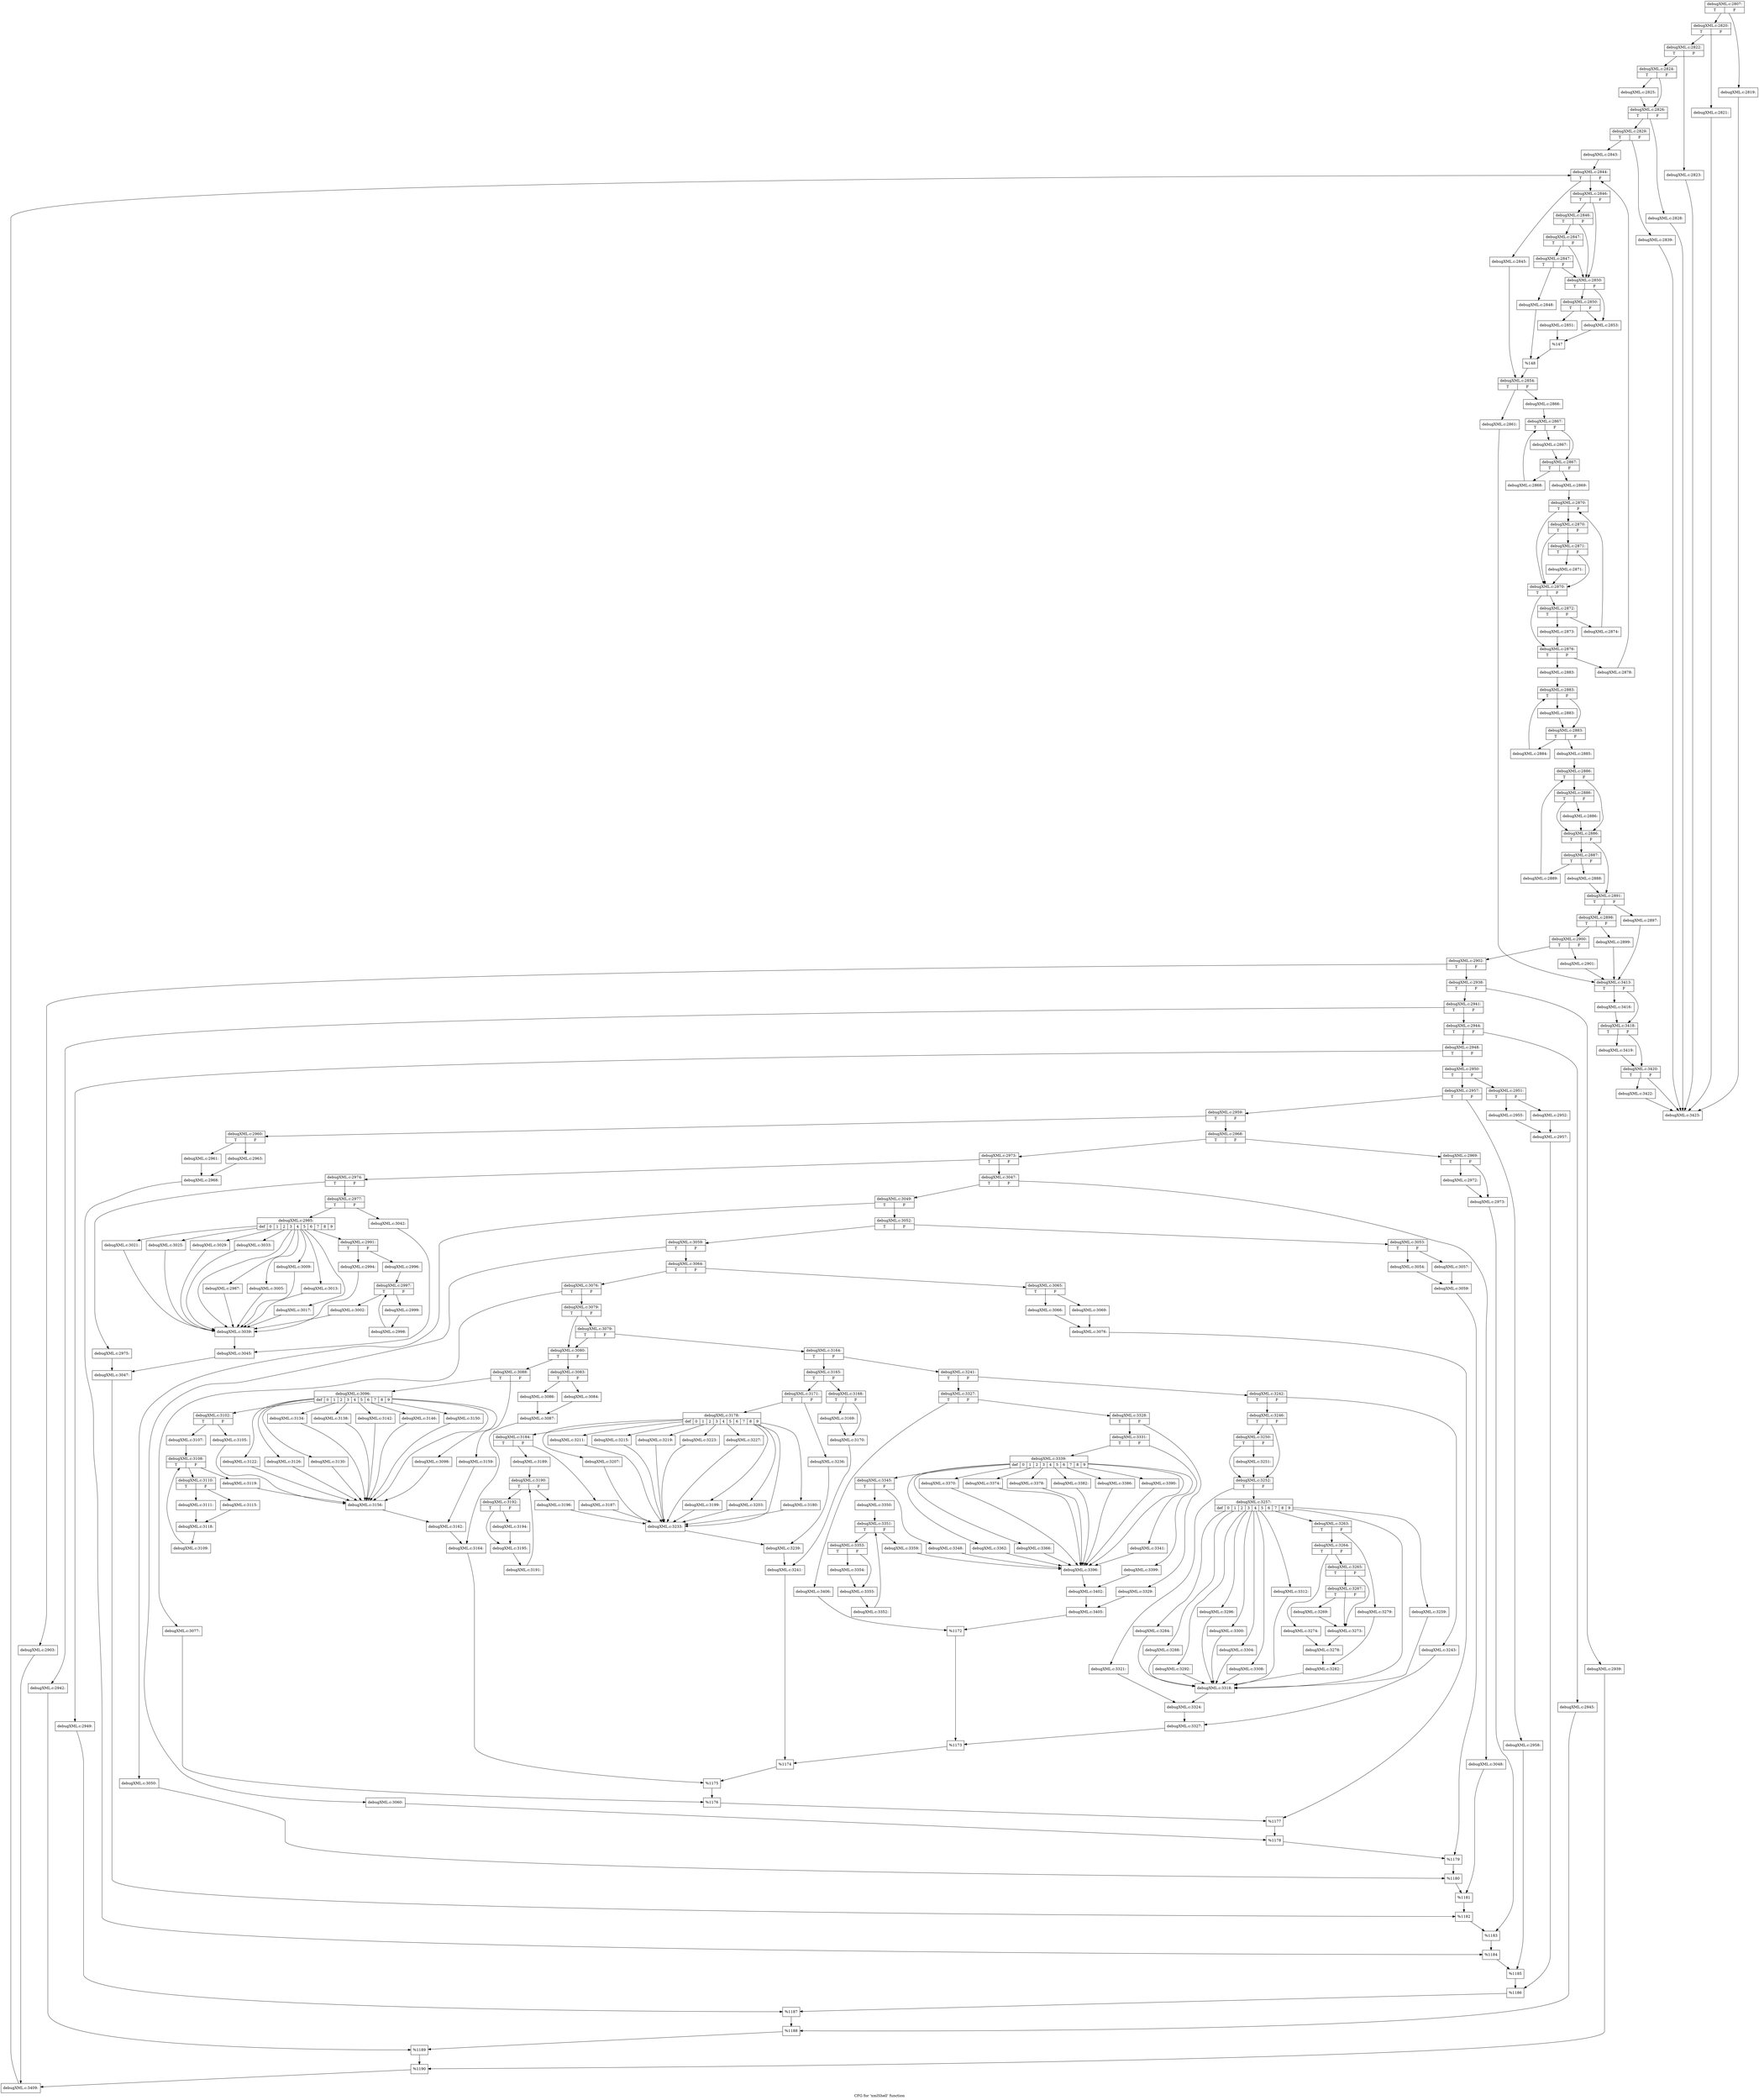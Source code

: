 digraph "CFG for 'xmlShell' function" {
	label="CFG for 'xmlShell' function";

	Node0x48ca920 [shape=record,label="{debugXML.c:2807:|{<s0>T|<s1>F}}"];
	Node0x48ca920 -> Node0x4a044b0;
	Node0x48ca920 -> Node0x4a04500;
	Node0x4a044b0 [shape=record,label="{debugXML.c:2819:}"];
	Node0x4a044b0 -> Node0x4a85450;
	Node0x4a04500 [shape=record,label="{debugXML.c:2820:|{<s0>T|<s1>F}}"];
	Node0x4a04500 -> Node0x4a04850;
	Node0x4a04500 -> Node0x4a048a0;
	Node0x4a04850 [shape=record,label="{debugXML.c:2821:}"];
	Node0x4a04850 -> Node0x4a85450;
	Node0x4a048a0 [shape=record,label="{debugXML.c:2822:|{<s0>T|<s1>F}}"];
	Node0x4a048a0 -> Node0x4a21400;
	Node0x4a048a0 -> Node0x4a21450;
	Node0x4a21400 [shape=record,label="{debugXML.c:2823:}"];
	Node0x4a21400 -> Node0x4a85450;
	Node0x4a21450 [shape=record,label="{debugXML.c:2824:|{<s0>T|<s1>F}}"];
	Node0x4a21450 -> Node0x4a21830;
	Node0x4a21450 -> Node0x4a21880;
	Node0x4a21830 [shape=record,label="{debugXML.c:2825:}"];
	Node0x4a21830 -> Node0x4a21880;
	Node0x4a21880 [shape=record,label="{debugXML.c:2826:|{<s0>T|<s1>F}}"];
	Node0x4a21880 -> Node0x4955720;
	Node0x4a21880 -> Node0x4955770;
	Node0x4955720 [shape=record,label="{debugXML.c:2828:}"];
	Node0x4955720 -> Node0x4a85450;
	Node0x4955770 [shape=record,label="{debugXML.c:2829:|{<s0>T|<s1>F}}"];
	Node0x4955770 -> Node0x4a24590;
	Node0x4955770 -> Node0x4a23760;
	Node0x4a24590 [shape=record,label="{debugXML.c:2839:}"];
	Node0x4a24590 -> Node0x4a85450;
	Node0x4a23760 [shape=record,label="{debugXML.c:2843:}"];
	Node0x4a23760 -> Node0x4a259f0;
	Node0x4a259f0 [shape=record,label="{debugXML.c:2844:|{<s0>T|<s1>F}}"];
	Node0x4a259f0 -> Node0x4a25b30;
	Node0x4a259f0 -> Node0x4a25bd0;
	Node0x4a25b30 [shape=record,label="{debugXML.c:2845:}"];
	Node0x4a25b30 -> Node0x4a25b80;
	Node0x4a25bd0 [shape=record,label="{debugXML.c:2846:|{<s0>T|<s1>F}}"];
	Node0x4a25bd0 -> Node0x4a26850;
	Node0x4a25bd0 -> Node0x4a26700;
	Node0x4a26850 [shape=record,label="{debugXML.c:2846:|{<s0>T|<s1>F}}"];
	Node0x4a26850 -> Node0x4a267d0;
	Node0x4a26850 -> Node0x4a26700;
	Node0x4a267d0 [shape=record,label="{debugXML.c:2847:|{<s0>T|<s1>F}}"];
	Node0x4a267d0 -> Node0x4a26750;
	Node0x4a267d0 -> Node0x4a26700;
	Node0x4a26750 [shape=record,label="{debugXML.c:2847:|{<s0>T|<s1>F}}"];
	Node0x4a26750 -> Node0x4a26660;
	Node0x4a26750 -> Node0x4a26700;
	Node0x4a26660 [shape=record,label="{debugXML.c:2848:}"];
	Node0x4a26660 -> Node0x4a266b0;
	Node0x4a26700 [shape=record,label="{debugXML.c:2850:|{<s0>T|<s1>F}}"];
	Node0x4a26700 -> Node0x4a28710;
	Node0x4a26700 -> Node0x4a286c0;
	Node0x4a28710 [shape=record,label="{debugXML.c:2850:|{<s0>T|<s1>F}}"];
	Node0x4a28710 -> Node0x4a28620;
	Node0x4a28710 -> Node0x4a286c0;
	Node0x4a28620 [shape=record,label="{debugXML.c:2851:}"];
	Node0x4a28620 -> Node0x4a28670;
	Node0x4a286c0 [shape=record,label="{debugXML.c:2853:}"];
	Node0x4a286c0 -> Node0x4a28670;
	Node0x4a28670 [shape=record,label="{%147}"];
	Node0x4a28670 -> Node0x4a266b0;
	Node0x4a266b0 [shape=record,label="{%148}"];
	Node0x4a266b0 -> Node0x4a25b80;
	Node0x4a25b80 [shape=record,label="{debugXML.c:2854:|{<s0>T|<s1>F}}"];
	Node0x4a25b80 -> Node0x4a2a8e0;
	Node0x4a25b80 -> Node0x4a2a930;
	Node0x4a2a8e0 [shape=record,label="{debugXML.c:2861:}"];
	Node0x4a2a8e0 -> Node0x4a25970;
	Node0x4a2a930 [shape=record,label="{debugXML.c:2866:}"];
	Node0x4a2a930 -> Node0x4a2ade0;
	Node0x4a2ade0 [shape=record,label="{debugXML.c:2867:|{<s0>T|<s1>F}}"];
	Node0x4a2ade0 -> Node0x4a2b080;
	Node0x4a2ade0 -> Node0x4a2b0d0;
	Node0x4a2b0d0 [shape=record,label="{debugXML.c:2867:}"];
	Node0x4a2b0d0 -> Node0x4a2b080;
	Node0x4a2b080 [shape=record,label="{debugXML.c:2867:|{<s0>T|<s1>F}}"];
	Node0x4a2b080 -> Node0x4a2b710;
	Node0x4a2b080 -> Node0x4a2b000;
	Node0x4a2b710 [shape=record,label="{debugXML.c:2868:}"];
	Node0x4a2b710 -> Node0x4a2ade0;
	Node0x4a2b000 [shape=record,label="{debugXML.c:2869:}"];
	Node0x4a2b000 -> Node0x4a2bad0;
	Node0x4a2bad0 [shape=record,label="{debugXML.c:2870:|{<s0>T|<s1>F}}"];
	Node0x4a2bad0 -> Node0x4a2be90;
	Node0x4a2bad0 -> Node0x4a2bd70;
	Node0x4a2be90 [shape=record,label="{debugXML.c:2870:|{<s0>T|<s1>F}}"];
	Node0x4a2be90 -> Node0x4a2be10;
	Node0x4a2be90 -> Node0x4a2bd70;
	Node0x4a2be10 [shape=record,label="{debugXML.c:2871:|{<s0>T|<s1>F}}"];
	Node0x4a2be10 -> Node0x4a2bdc0;
	Node0x4a2be10 -> Node0x4a2bd70;
	Node0x4a2bdc0 [shape=record,label="{debugXML.c:2871:}"];
	Node0x4a2bdc0 -> Node0x4a2bd70;
	Node0x4a2bd70 [shape=record,label="{debugXML.c:2870:|{<s0>T|<s1>F}}"];
	Node0x4a2bd70 -> Node0x4a2c740;
	Node0x4a2bd70 -> Node0x4a2bcf0;
	Node0x4a2c740 [shape=record,label="{debugXML.c:2872:|{<s0>T|<s1>F}}"];
	Node0x4a2c740 -> Node0x4a2cd80;
	Node0x4a2c740 -> Node0x4a2cdd0;
	Node0x4a2cd80 [shape=record,label="{debugXML.c:2873:}"];
	Node0x4a2cd80 -> Node0x4a2bcf0;
	Node0x4a2cdd0 [shape=record,label="{debugXML.c:2874:}"];
	Node0x4a2cdd0 -> Node0x4a2bad0;
	Node0x4a2bcf0 [shape=record,label="{debugXML.c:2876:|{<s0>T|<s1>F}}"];
	Node0x4a2bcf0 -> Node0x4a2db40;
	Node0x4a2bcf0 -> Node0x4a2db90;
	Node0x4a2db40 [shape=record,label="{debugXML.c:2878:}"];
	Node0x4a2db40 -> Node0x4a259f0;
	Node0x4a2db90 [shape=record,label="{debugXML.c:2883:}"];
	Node0x4a2db90 -> Node0x4a2ded0;
	Node0x4a2ded0 [shape=record,label="{debugXML.c:2883:|{<s0>T|<s1>F}}"];
	Node0x4a2ded0 -> Node0x4a2e170;
	Node0x4a2ded0 -> Node0x4a2e1c0;
	Node0x4a2e1c0 [shape=record,label="{debugXML.c:2883:}"];
	Node0x4a2e1c0 -> Node0x4a2e170;
	Node0x4a2e170 [shape=record,label="{debugXML.c:2883:|{<s0>T|<s1>F}}"];
	Node0x4a2e170 -> Node0x4a2e800;
	Node0x4a2e170 -> Node0x4a2e0f0;
	Node0x4a2e800 [shape=record,label="{debugXML.c:2884:}"];
	Node0x4a2e800 -> Node0x4a2ded0;
	Node0x4a2e0f0 [shape=record,label="{debugXML.c:2885:}"];
	Node0x4a2e0f0 -> Node0x4a2ebc0;
	Node0x4a2ebc0 [shape=record,label="{debugXML.c:2886:|{<s0>T|<s1>F}}"];
	Node0x4a2ebc0 -> Node0x4a2ef00;
	Node0x4a2ebc0 -> Node0x4a2ee60;
	Node0x4a2ef00 [shape=record,label="{debugXML.c:2886:|{<s0>T|<s1>F}}"];
	Node0x4a2ef00 -> Node0x4a2eeb0;
	Node0x4a2ef00 -> Node0x4a2ee60;
	Node0x4a2eeb0 [shape=record,label="{debugXML.c:2886:}"];
	Node0x4a2eeb0 -> Node0x4a2ee60;
	Node0x4a2ee60 [shape=record,label="{debugXML.c:2886:|{<s0>T|<s1>F}}"];
	Node0x4a2ee60 -> Node0x4a2f4c0;
	Node0x4a2ee60 -> Node0x4a2ede0;
	Node0x4a2f4c0 [shape=record,label="{debugXML.c:2887:|{<s0>T|<s1>F}}"];
	Node0x4a2f4c0 -> Node0x4a2fa00;
	Node0x4a2f4c0 -> Node0x4a2fa50;
	Node0x4a2fa00 [shape=record,label="{debugXML.c:2888:}"];
	Node0x4a2fa00 -> Node0x4a2ede0;
	Node0x4a2fa50 [shape=record,label="{debugXML.c:2889:}"];
	Node0x4a2fa50 -> Node0x4a2ebc0;
	Node0x4a2ede0 [shape=record,label="{debugXML.c:2891:|{<s0>T|<s1>F}}"];
	Node0x4a2ede0 -> Node0x4a30810;
	Node0x4a2ede0 -> Node0x4a307c0;
	Node0x4a307c0 [shape=record,label="{debugXML.c:2897:}"];
	Node0x4a307c0 -> Node0x4a25970;
	Node0x4a30810 [shape=record,label="{debugXML.c:2898:|{<s0>T|<s1>F}}"];
	Node0x4a30810 -> Node0x4a31450;
	Node0x4a30810 -> Node0x4a31100;
	Node0x4a31100 [shape=record,label="{debugXML.c:2899:}"];
	Node0x4a31100 -> Node0x4a25970;
	Node0x4a31450 [shape=record,label="{debugXML.c:2900:|{<s0>T|<s1>F}}"];
	Node0x4a31450 -> Node0x4a31c90;
	Node0x4a31450 -> Node0x4a31c40;
	Node0x4a31c40 [shape=record,label="{debugXML.c:2901:}"];
	Node0x4a31c40 -> Node0x4a25970;
	Node0x4a31c90 [shape=record,label="{debugXML.c:2902:|{<s0>T|<s1>F}}"];
	Node0x4a31c90 -> Node0x4a32280;
	Node0x4a31c90 -> Node0x4a321e0;
	Node0x4a321e0 [shape=record,label="{debugXML.c:2903:}"];
	Node0x4a321e0 -> Node0x4a32230;
	Node0x4a32280 [shape=record,label="{debugXML.c:2938:|{<s0>T|<s1>F}}"];
	Node0x4a32280 -> Node0x4a3a2c0;
	Node0x4a32280 -> Node0x4a3a220;
	Node0x4a3a220 [shape=record,label="{debugXML.c:2939:}"];
	Node0x4a3a220 -> Node0x4a3a270;
	Node0x4a3a2c0 [shape=record,label="{debugXML.c:2941:|{<s0>T|<s1>F}}"];
	Node0x4a3a2c0 -> Node0x4a3acb0;
	Node0x4a3a2c0 -> Node0x4a3ac10;
	Node0x4a3ac10 [shape=record,label="{debugXML.c:2942:}"];
	Node0x4a3ac10 -> Node0x4a3ac60;
	Node0x4a3acb0 [shape=record,label="{debugXML.c:2944:|{<s0>T|<s1>F}}"];
	Node0x4a3acb0 -> Node0x4a3b690;
	Node0x4a3acb0 -> Node0x4a3b5f0;
	Node0x4a3b5f0 [shape=record,label="{debugXML.c:2945:}"];
	Node0x4a3b5f0 -> Node0x4a3b640;
	Node0x4a3b690 [shape=record,label="{debugXML.c:2948:|{<s0>T|<s1>F}}"];
	Node0x4a3b690 -> Node0x4a3c8a0;
	Node0x4a3b690 -> Node0x4a3c400;
	Node0x4a3c400 [shape=record,label="{debugXML.c:2949:}"];
	Node0x4a3c400 -> Node0x4a3c850;
	Node0x4a3c8a0 [shape=record,label="{debugXML.c:2950:|{<s0>T|<s1>F}}"];
	Node0x4a3c8a0 -> Node0x4a3cfa0;
	Node0x4a3c8a0 -> Node0x4a3cf00;
	Node0x4a3cf00 [shape=record,label="{debugXML.c:2951:|{<s0>T|<s1>F}}"];
	Node0x4a3cf00 -> Node0x4a3d4a0;
	Node0x4a3cf00 -> Node0x4a3d540;
	Node0x4a3d4a0 [shape=record,label="{debugXML.c:2952:}"];
	Node0x4a3d4a0 -> Node0x4a3d4f0;
	Node0x4a3d540 [shape=record,label="{debugXML.c:2955:}"];
	Node0x4a3d540 -> Node0x4a3d4f0;
	Node0x4a3d4f0 [shape=record,label="{debugXML.c:2957:}"];
	Node0x4a3d4f0 -> Node0x4a3cf50;
	Node0x4a3cfa0 [shape=record,label="{debugXML.c:2957:|{<s0>T|<s1>F}}"];
	Node0x4a3cfa0 -> Node0x4a3e400;
	Node0x4a3cfa0 -> Node0x4a3e360;
	Node0x4a3e360 [shape=record,label="{debugXML.c:2958:}"];
	Node0x4a3e360 -> Node0x4a3e3b0;
	Node0x4a3e400 [shape=record,label="{debugXML.c:2959:|{<s0>T|<s1>F}}"];
	Node0x4a3e400 -> Node0x4a3f3e0;
	Node0x4a3e400 -> Node0x4a3ede0;
	Node0x4a3ede0 [shape=record,label="{debugXML.c:2960:|{<s0>T|<s1>F}}"];
	Node0x4a3ede0 -> Node0x4a3f780;
	Node0x4a3ede0 -> Node0x4a3f820;
	Node0x4a3f780 [shape=record,label="{debugXML.c:2961:}"];
	Node0x4a3f780 -> Node0x4a3f7d0;
	Node0x4a3f820 [shape=record,label="{debugXML.c:2963:}"];
	Node0x4a3f820 -> Node0x4a3f7d0;
	Node0x4a3f7d0 [shape=record,label="{debugXML.c:2968:}"];
	Node0x4a3f7d0 -> Node0x4a3f390;
	Node0x4a3f3e0 [shape=record,label="{debugXML.c:2968:|{<s0>T|<s1>F}}"];
	Node0x4a3f3e0 -> Node0x4a41100;
	Node0x4a3f3e0 -> Node0x4a40920;
	Node0x4a40920 [shape=record,label="{debugXML.c:2969:|{<s0>T|<s1>F}}"];
	Node0x4a40920 -> Node0x4a418c0;
	Node0x4a40920 -> Node0x4a41870;
	Node0x4a41870 [shape=record,label="{debugXML.c:2972:}"];
	Node0x4a41870 -> Node0x4a418c0;
	Node0x4a418c0 [shape=record,label="{debugXML.c:2973:}"];
	Node0x4a418c0 -> Node0x4a410b0;
	Node0x4a41100 [shape=record,label="{debugXML.c:2973:|{<s0>T|<s1>F}}"];
	Node0x4a41100 -> Node0x4a424a0;
	Node0x4a41100 -> Node0x4a42400;
	Node0x4a42400 [shape=record,label="{debugXML.c:2974:|{<s0>T|<s1>F}}"];
	Node0x4a42400 -> Node0x4a429a0;
	Node0x4a42400 -> Node0x4a42a40;
	Node0x4a429a0 [shape=record,label="{debugXML.c:2975:}"];
	Node0x4a429a0 -> Node0x4a429f0;
	Node0x4a42a40 [shape=record,label="{debugXML.c:2977:|{<s0>T|<s1>F}}"];
	Node0x4a42a40 -> Node0x4a442c0;
	Node0x4a42a40 -> Node0x4a44850;
	Node0x4a442c0 [shape=record,label="{debugXML.c:2985:|{<s0>def|<s1>0|<s2>1|<s3>2|<s4>3|<s5>4|<s6>5|<s7>6|<s8>7|<s9>8|<s10>9}}"];
	Node0x4a442c0 -> Node0x49f1610;
	Node0x4a442c0 -> Node0x4a44f50;
	Node0x4a442c0 -> Node0x4a45300;
	Node0x4a442c0 -> Node0x4a47300;
	Node0x4a442c0 -> Node0x4a477a0;
	Node0x4a442c0 -> Node0x4a47c40;
	Node0x4a442c0 -> Node0x4a480e0;
	Node0x4a442c0 -> Node0x4a48580;
	Node0x4a442c0 -> Node0x4a48a20;
	Node0x4a442c0 -> Node0x4a48ec0;
	Node0x4a442c0 -> Node0x4a49360;
	Node0x4a44f50 [shape=record,label="{debugXML.c:2987:}"];
	Node0x4a44f50 -> Node0x49f1610;
	Node0x4a45300 [shape=record,label="{debugXML.c:2991:|{<s0>T|<s1>F}}"];
	Node0x4a45300 -> Node0x4a456b0;
	Node0x4a45300 -> Node0x4a45700;
	Node0x4a456b0 [shape=record,label="{debugXML.c:2994:}"];
	Node0x4a456b0 -> Node0x49f1610;
	Node0x4a45700 [shape=record,label="{debugXML.c:2996:}"];
	Node0x4a45700 -> Node0x4a44190;
	Node0x4a44190 [shape=record,label="{debugXML.c:2997:|{<s0>T|<s1>F}}"];
	Node0x4a44190 -> Node0x49c1000;
	Node0x4a44190 -> Node0x4a45ba0;
	Node0x49c1000 [shape=record,label="{debugXML.c:2999:}"];
	Node0x49c1000 -> Node0x4a44240;
	Node0x4a44240 [shape=record,label="{debugXML.c:2998:}"];
	Node0x4a44240 -> Node0x4a44190;
	Node0x4a45ba0 [shape=record,label="{debugXML.c:3002:}"];
	Node0x4a45ba0 -> Node0x49f1610;
	Node0x4a47300 [shape=record,label="{debugXML.c:3005:}"];
	Node0x4a47300 -> Node0x49f1610;
	Node0x4a477a0 [shape=record,label="{debugXML.c:3009:}"];
	Node0x4a477a0 -> Node0x49f1610;
	Node0x4a47c40 [shape=record,label="{debugXML.c:3013:}"];
	Node0x4a47c40 -> Node0x49f1610;
	Node0x4a480e0 [shape=record,label="{debugXML.c:3017:}"];
	Node0x4a480e0 -> Node0x49f1610;
	Node0x4a48580 [shape=record,label="{debugXML.c:3021:}"];
	Node0x4a48580 -> Node0x49f1610;
	Node0x4a48a20 [shape=record,label="{debugXML.c:3025:}"];
	Node0x4a48a20 -> Node0x49f1610;
	Node0x4a48ec0 [shape=record,label="{debugXML.c:3029:}"];
	Node0x4a48ec0 -> Node0x49f1610;
	Node0x4a49360 [shape=record,label="{debugXML.c:3033:}"];
	Node0x4a49360 -> Node0x49f1610;
	Node0x49f1610 [shape=record,label="{debugXML.c:3039:}"];
	Node0x49f1610 -> Node0x4a44800;
	Node0x4a44850 [shape=record,label="{debugXML.c:3042:}"];
	Node0x4a44850 -> Node0x4a44800;
	Node0x4a44800 [shape=record,label="{debugXML.c:3045:}"];
	Node0x4a44800 -> Node0x4a429f0;
	Node0x4a429f0 [shape=record,label="{debugXML.c:3047:}"];
	Node0x4a429f0 -> Node0x4a42450;
	Node0x4a424a0 [shape=record,label="{debugXML.c:3047:|{<s0>T|<s1>F}}"];
	Node0x4a424a0 -> Node0x4a4ab70;
	Node0x4a424a0 -> Node0x4a44c80;
	Node0x4a44c80 [shape=record,label="{debugXML.c:3048:}"];
	Node0x4a44c80 -> Node0x4a4ab20;
	Node0x4a4ab70 [shape=record,label="{debugXML.c:3049:|{<s0>T|<s1>F}}"];
	Node0x4a4ab70 -> Node0x4a4b580;
	Node0x4a4ab70 -> Node0x4a4b4e0;
	Node0x4a4b4e0 [shape=record,label="{debugXML.c:3050:}"];
	Node0x4a4b4e0 -> Node0x4a4b530;
	Node0x4a4b580 [shape=record,label="{debugXML.c:3052:|{<s0>T|<s1>F}}"];
	Node0x4a4b580 -> Node0x4a4c4a0;
	Node0x4a4b580 -> Node0x4a4bea0;
	Node0x4a4bea0 [shape=record,label="{debugXML.c:3053:|{<s0>T|<s1>F}}"];
	Node0x4a4bea0 -> Node0x4a4c840;
	Node0x4a4bea0 -> Node0x4a4c8e0;
	Node0x4a4c840 [shape=record,label="{debugXML.c:3054:}"];
	Node0x4a4c840 -> Node0x4a4c890;
	Node0x4a4c8e0 [shape=record,label="{debugXML.c:3057:}"];
	Node0x4a4c8e0 -> Node0x4a4c890;
	Node0x4a4c890 [shape=record,label="{debugXML.c:3059:}"];
	Node0x4a4c890 -> Node0x4a4c450;
	Node0x4a4c4a0 [shape=record,label="{debugXML.c:3059:|{<s0>T|<s1>F}}"];
	Node0x4a4c4a0 -> Node0x4a4d660;
	Node0x4a4c4a0 -> Node0x494e2d0;
	Node0x494e2d0 [shape=record,label="{debugXML.c:3060:}"];
	Node0x494e2d0 -> Node0x4a4d610;
	Node0x4a4d660 [shape=record,label="{debugXML.c:3064:|{<s0>T|<s1>F}}"];
	Node0x4a4d660 -> Node0x4a4ef60;
	Node0x4a4d660 -> Node0x4a4e720;
	Node0x4a4e720 [shape=record,label="{debugXML.c:3065:|{<s0>T|<s1>F}}"];
	Node0x4a4e720 -> Node0x4a4e480;
	Node0x4a4e720 -> Node0x4a4e290;
	Node0x4a4e480 [shape=record,label="{debugXML.c:3066:}"];
	Node0x4a4e480 -> Node0x4a4e1e0;
	Node0x4a4e290 [shape=record,label="{debugXML.c:3069:}"];
	Node0x4a4e290 -> Node0x4a4e1e0;
	Node0x4a4e1e0 [shape=record,label="{debugXML.c:3076:}"];
	Node0x4a4e1e0 -> Node0x4a4ef10;
	Node0x4a4ef60 [shape=record,label="{debugXML.c:3076:|{<s0>T|<s1>F}}"];
	Node0x4a4ef60 -> Node0x4a532e0;
	Node0x4a4ef60 -> Node0x4a52c40;
	Node0x4a52c40 [shape=record,label="{debugXML.c:3077:}"];
	Node0x4a52c40 -> Node0x4a53290;
	Node0x4a532e0 [shape=record,label="{debugXML.c:3079:|{<s0>T|<s1>F}}"];
	Node0x4a532e0 -> Node0x4a54030;
	Node0x4a532e0 -> Node0x4a53a10;
	Node0x4a54030 [shape=record,label="{debugXML.c:3079:|{<s0>T|<s1>F}}"];
	Node0x4a54030 -> Node0x4a53fe0;
	Node0x4a54030 -> Node0x4a53a10;
	Node0x4a53a10 [shape=record,label="{debugXML.c:3080:|{<s0>T|<s1>F}}"];
	Node0x4a53a10 -> Node0x4a54eb0;
	Node0x4a53a10 -> Node0x4a54f50;
	Node0x4a54eb0 [shape=record,label="{debugXML.c:3083:|{<s0>T|<s1>F}}"];
	Node0x4a54eb0 -> Node0x4a553c0;
	Node0x4a54eb0 -> Node0x4a55460;
	Node0x4a553c0 [shape=record,label="{debugXML.c:3084:}"];
	Node0x4a553c0 -> Node0x4a55410;
	Node0x4a55460 [shape=record,label="{debugXML.c:3086:}"];
	Node0x4a55460 -> Node0x4a55410;
	Node0x4a55410 [shape=record,label="{debugXML.c:3087:}"];
	Node0x4a55410 -> Node0x4a54f00;
	Node0x4a54f50 [shape=record,label="{debugXML.c:3088:|{<s0>T|<s1>F}}"];
	Node0x4a54f50 -> Node0x4a56dd0;
	Node0x4a54f50 -> Node0x4a56e70;
	Node0x4a56dd0 [shape=record,label="{debugXML.c:3096:|{<s0>def|<s1>0|<s2>1|<s3>2|<s4>3|<s5>4|<s6>5|<s7>6|<s8>7|<s9>8|<s10>9}}"];
	Node0x4a56dd0 -> Node0x4a57180;
	Node0x4a56dd0 -> Node0x4a57630;
	Node0x4a56dd0 -> Node0x4a57ad0;
	Node0x4a56dd0 -> Node0x4a5a070;
	Node0x4a56dd0 -> Node0x4a5a510;
	Node0x4a56dd0 -> Node0x4a5a9b0;
	Node0x4a56dd0 -> Node0x4a5ae50;
	Node0x4a56dd0 -> Node0x4a5b2f0;
	Node0x4a56dd0 -> Node0x4a5b790;
	Node0x4a56dd0 -> Node0x4a5bc30;
	Node0x4a56dd0 -> Node0x4a5c0d0;
	Node0x4a57630 [shape=record,label="{debugXML.c:3098:}"];
	Node0x4a57630 -> Node0x4a57180;
	Node0x4a57ad0 [shape=record,label="{debugXML.c:3102:|{<s0>T|<s1>F}}"];
	Node0x4a57ad0 -> Node0x4a57e80;
	Node0x4a57ad0 -> Node0x4a57ed0;
	Node0x4a57e80 [shape=record,label="{debugXML.c:3105:}"];
	Node0x4a57e80 -> Node0x4a57180;
	Node0x4a57ed0 [shape=record,label="{debugXML.c:3107:}"];
	Node0x4a57ed0 -> Node0x4a584a0;
	Node0x4a584a0 [shape=record,label="{debugXML.c:3108:|{<s0>T|<s1>F}}"];
	Node0x4a584a0 -> Node0x4a58700;
	Node0x4a584a0 -> Node0x4a58340;
	Node0x4a58700 [shape=record,label="{debugXML.c:3110:|{<s0>T|<s1>F}}"];
	Node0x4a58700 -> Node0x4a58c80;
	Node0x4a58700 -> Node0x4a58d20;
	Node0x4a58c80 [shape=record,label="{debugXML.c:3111:}"];
	Node0x4a58c80 -> Node0x4a58cd0;
	Node0x4a58d20 [shape=record,label="{debugXML.c:3115:}"];
	Node0x4a58d20 -> Node0x4a58cd0;
	Node0x4a58cd0 [shape=record,label="{debugXML.c:3118:}"];
	Node0x4a58cd0 -> Node0x4a586b0;
	Node0x4a586b0 [shape=record,label="{debugXML.c:3109:}"];
	Node0x4a586b0 -> Node0x4a584a0;
	Node0x4a58340 [shape=record,label="{debugXML.c:3119:}"];
	Node0x4a58340 -> Node0x4a57180;
	Node0x4a5a070 [shape=record,label="{debugXML.c:3122:}"];
	Node0x4a5a070 -> Node0x4a57180;
	Node0x4a5a510 [shape=record,label="{debugXML.c:3126:}"];
	Node0x4a5a510 -> Node0x4a57180;
	Node0x4a5a9b0 [shape=record,label="{debugXML.c:3130:}"];
	Node0x4a5a9b0 -> Node0x4a57180;
	Node0x4a5ae50 [shape=record,label="{debugXML.c:3134:}"];
	Node0x4a5ae50 -> Node0x4a57180;
	Node0x4a5b2f0 [shape=record,label="{debugXML.c:3138:}"];
	Node0x4a5b2f0 -> Node0x4a57180;
	Node0x4a5b790 [shape=record,label="{debugXML.c:3142:}"];
	Node0x4a5b790 -> Node0x4a57180;
	Node0x4a5bc30 [shape=record,label="{debugXML.c:3146:}"];
	Node0x4a5bc30 -> Node0x4a57180;
	Node0x4a5c0d0 [shape=record,label="{debugXML.c:3150:}"];
	Node0x4a5c0d0 -> Node0x4a57180;
	Node0x4a57180 [shape=record,label="{debugXML.c:3156:}"];
	Node0x4a57180 -> Node0x4a56e20;
	Node0x4a56e70 [shape=record,label="{debugXML.c:3159:}"];
	Node0x4a56e70 -> Node0x4a56e20;
	Node0x4a56e20 [shape=record,label="{debugXML.c:3162:}"];
	Node0x4a56e20 -> Node0x4a54f00;
	Node0x4a54f00 [shape=record,label="{debugXML.c:3164:}"];
	Node0x4a54f00 -> Node0x4a53d00;
	Node0x4a53fe0 [shape=record,label="{debugXML.c:3164:|{<s0>T|<s1>F}}"];
	Node0x4a53fe0 -> Node0x4a5d290;
	Node0x4a53fe0 -> Node0x4a57330;
	Node0x4a57330 [shape=record,label="{debugXML.c:3165:|{<s0>T|<s1>F}}"];
	Node0x4a57330 -> Node0x49d4f00;
	Node0x4a57330 -> Node0x49d4fa0;
	Node0x49d4f00 [shape=record,label="{debugXML.c:3168:|{<s0>T|<s1>F}}"];
	Node0x49d4f00 -> Node0x49d54a0;
	Node0x49d4f00 -> Node0x49d5450;
	Node0x49d5450 [shape=record,label="{debugXML.c:3169:}"];
	Node0x49d5450 -> Node0x49d54a0;
	Node0x49d54a0 [shape=record,label="{debugXML.c:3170:}"];
	Node0x49d54a0 -> Node0x49d4f50;
	Node0x49d4fa0 [shape=record,label="{debugXML.c:3171:|{<s0>T|<s1>F}}"];
	Node0x49d4fa0 -> Node0x49d69a0;
	Node0x49d4fa0 -> Node0x49d6a40;
	Node0x49d69a0 [shape=record,label="{debugXML.c:3178:|{<s0>def|<s1>0|<s2>1|<s3>2|<s4>3|<s5>4|<s6>5|<s7>6|<s8>7|<s9>8|<s10>9}}"];
	Node0x49d69a0 -> Node0x49d6d90;
	Node0x49d69a0 -> Node0x49d7280;
	Node0x49d69a0 -> Node0x49d7720;
	Node0x49d69a0 -> Node0x49d9b30;
	Node0x49d69a0 -> Node0x49d9fd0;
	Node0x49d69a0 -> Node0x49da470;
	Node0x49d69a0 -> Node0x49da910;
	Node0x49d69a0 -> Node0x49dadb0;
	Node0x49d69a0 -> Node0x49db250;
	Node0x49d69a0 -> Node0x49db6f0;
	Node0x49d69a0 -> Node0x49dbb90;
	Node0x49d7280 [shape=record,label="{debugXML.c:3180:}"];
	Node0x49d7280 -> Node0x49d6d90;
	Node0x49d7720 [shape=record,label="{debugXML.c:3184:|{<s0>T|<s1>F}}"];
	Node0x49d7720 -> Node0x49d7b50;
	Node0x49d7720 -> Node0x49d7ba0;
	Node0x49d7b50 [shape=record,label="{debugXML.c:3187:}"];
	Node0x49d7b50 -> Node0x49d6d90;
	Node0x49d7ba0 [shape=record,label="{debugXML.c:3189:}"];
	Node0x49d7ba0 -> Node0x49d81b0;
	Node0x49d81b0 [shape=record,label="{debugXML.c:3190:|{<s0>T|<s1>F}}"];
	Node0x49d81b0 -> Node0x49d8490;
	Node0x49d81b0 -> Node0x49d8010;
	Node0x49d8490 [shape=record,label="{debugXML.c:3192:|{<s0>T|<s1>F}}"];
	Node0x49d8490 -> Node0x49d8ae0;
	Node0x49d8490 -> Node0x49d8a90;
	Node0x49d8a90 [shape=record,label="{debugXML.c:3194:}"];
	Node0x49d8a90 -> Node0x49d8ae0;
	Node0x49d8ae0 [shape=record,label="{debugXML.c:3195:}"];
	Node0x49d8ae0 -> Node0x49d8400;
	Node0x49d8400 [shape=record,label="{debugXML.c:3191:}"];
	Node0x49d8400 -> Node0x49d81b0;
	Node0x49d8010 [shape=record,label="{debugXML.c:3196:}"];
	Node0x49d8010 -> Node0x49d6d90;
	Node0x49d9b30 [shape=record,label="{debugXML.c:3199:}"];
	Node0x49d9b30 -> Node0x49d6d90;
	Node0x49d9fd0 [shape=record,label="{debugXML.c:3203:}"];
	Node0x49d9fd0 -> Node0x49d6d90;
	Node0x49da470 [shape=record,label="{debugXML.c:3207:}"];
	Node0x49da470 -> Node0x49d6d90;
	Node0x49da910 [shape=record,label="{debugXML.c:3211:}"];
	Node0x49da910 -> Node0x49d6d90;
	Node0x49dadb0 [shape=record,label="{debugXML.c:3215:}"];
	Node0x49dadb0 -> Node0x49d6d90;
	Node0x49db250 [shape=record,label="{debugXML.c:3219:}"];
	Node0x49db250 -> Node0x49d6d90;
	Node0x49db6f0 [shape=record,label="{debugXML.c:3223:}"];
	Node0x49db6f0 -> Node0x49d6d90;
	Node0x49dbb90 [shape=record,label="{debugXML.c:3227:}"];
	Node0x49dbb90 -> Node0x49d6d90;
	Node0x49d6d90 [shape=record,label="{debugXML.c:3233:}"];
	Node0x49d6d90 -> Node0x49d69f0;
	Node0x49d6a40 [shape=record,label="{debugXML.c:3236:}"];
	Node0x49d6a40 -> Node0x49d69f0;
	Node0x49d69f0 [shape=record,label="{debugXML.c:3239:}"];
	Node0x49d69f0 -> Node0x49d4f50;
	Node0x49d4f50 [shape=record,label="{debugXML.c:3241:}"];
	Node0x49d4f50 -> Node0x4a5d240;
	Node0x4a5d290 [shape=record,label="{debugXML.c:3241:|{<s0>T|<s1>F}}"];
	Node0x4a5d290 -> Node0x4a6d960;
	Node0x4a5d290 -> Node0x49d6f40;
	Node0x49d6f40 [shape=record,label="{debugXML.c:3242:|{<s0>T|<s1>F}}"];
	Node0x49d6f40 -> Node0x4a6df10;
	Node0x49d6f40 -> Node0x4a6dfb0;
	Node0x4a6df10 [shape=record,label="{debugXML.c:3243:}"];
	Node0x4a6df10 -> Node0x4a6df60;
	Node0x4a6dfb0 [shape=record,label="{debugXML.c:3246:|{<s0>T|<s1>F}}"];
	Node0x4a6dfb0 -> Node0x4a6fe60;
	Node0x4a6dfb0 -> Node0x4a6fe10;
	Node0x4a6fe60 [shape=record,label="{debugXML.c:3250:|{<s0>T|<s1>F}}"];
	Node0x4a6fe60 -> Node0x4a6f9e0;
	Node0x4a6fe60 -> Node0x4a6fe10;
	Node0x4a6f9e0 [shape=record,label="{debugXML.c:3251:}"];
	Node0x4a6f9e0 -> Node0x4a6fe10;
	Node0x4a6fe10 [shape=record,label="{debugXML.c:3252:|{<s0>T|<s1>F}}"];
	Node0x4a6fe10 -> Node0x4a70bc0;
	Node0x4a6fe10 -> Node0x4a70c60;
	Node0x4a70bc0 [shape=record,label="{debugXML.c:3257:|{<s0>def|<s1>0|<s2>1|<s3>2|<s4>3|<s5>4|<s6>5|<s7>6|<s8>7|<s9>8|<s10>9}}"];
	Node0x4a70bc0 -> Node0x4a70f70;
	Node0x4a70bc0 -> Node0x4a71420;
	Node0x4a70bc0 -> Node0x4a718e0;
	Node0x4a70bc0 -> Node0x491abc0;
	Node0x4a70bc0 -> Node0x49c9ea0;
	Node0x4a70bc0 -> Node0x49ca340;
	Node0x4a70bc0 -> Node0x49ca7e0;
	Node0x4a70bc0 -> Node0x49cac80;
	Node0x4a70bc0 -> Node0x4a778a0;
	Node0x4a70bc0 -> Node0x4a77d40;
	Node0x4a70bc0 -> Node0x4a781e0;
	Node0x4a71420 [shape=record,label="{debugXML.c:3259:}"];
	Node0x4a71420 -> Node0x4a70f70;
	Node0x4a718e0 [shape=record,label="{debugXML.c:3263:|{<s0>T|<s1>F}}"];
	Node0x4a718e0 -> Node0x4a71990;
	Node0x4a718e0 -> Node0x4a71a30;
	Node0x4a71990 [shape=record,label="{debugXML.c:3264:|{<s0>T|<s1>F}}"];
	Node0x4a71990 -> Node0x4a71ea0;
	Node0x4a71990 -> Node0x4a71f40;
	Node0x4a71ea0 [shape=record,label="{debugXML.c:3265:|{<s0>T|<s1>F}}"];
	Node0x4a71ea0 -> Node0x4a72ae0;
	Node0x4a71ea0 -> Node0x4a72a90;
	Node0x4a72ae0 [shape=record,label="{debugXML.c:3267:|{<s0>T|<s1>F}}"];
	Node0x4a72ae0 -> Node0x4a72a40;
	Node0x4a72ae0 -> Node0x4a72a90;
	Node0x4a72a40 [shape=record,label="{debugXML.c:3269:}"];
	Node0x4a72a40 -> Node0x4a72a90;
	Node0x4a72a90 [shape=record,label="{debugXML.c:3273:}"];
	Node0x4a72a90 -> Node0x4a71ef0;
	Node0x4a71f40 [shape=record,label="{debugXML.c:3274:}"];
	Node0x4a71f40 -> Node0x4a71ef0;
	Node0x4a71ef0 [shape=record,label="{debugXML.c:3278:}"];
	Node0x4a71ef0 -> Node0x4a719e0;
	Node0x4a71a30 [shape=record,label="{debugXML.c:3279:}"];
	Node0x4a71a30 -> Node0x4a719e0;
	Node0x4a719e0 [shape=record,label="{debugXML.c:3282:}"];
	Node0x4a719e0 -> Node0x4a70f70;
	Node0x491abc0 [shape=record,label="{debugXML.c:3284:}"];
	Node0x491abc0 -> Node0x4a70f70;
	Node0x49c9ea0 [shape=record,label="{debugXML.c:3288:}"];
	Node0x49c9ea0 -> Node0x4a70f70;
	Node0x49ca340 [shape=record,label="{debugXML.c:3292:}"];
	Node0x49ca340 -> Node0x4a70f70;
	Node0x49ca7e0 [shape=record,label="{debugXML.c:3296:}"];
	Node0x49ca7e0 -> Node0x4a70f70;
	Node0x49cac80 [shape=record,label="{debugXML.c:3300:}"];
	Node0x49cac80 -> Node0x4a70f70;
	Node0x4a778a0 [shape=record,label="{debugXML.c:3304:}"];
	Node0x4a778a0 -> Node0x4a70f70;
	Node0x4a77d40 [shape=record,label="{debugXML.c:3308:}"];
	Node0x4a77d40 -> Node0x4a70f70;
	Node0x4a781e0 [shape=record,label="{debugXML.c:3312:}"];
	Node0x4a781e0 -> Node0x4a70f70;
	Node0x4a70f70 [shape=record,label="{debugXML.c:3318:}"];
	Node0x4a70f70 -> Node0x4a70c10;
	Node0x4a70c60 [shape=record,label="{debugXML.c:3321:}"];
	Node0x4a70c60 -> Node0x4a70c10;
	Node0x4a70c10 [shape=record,label="{debugXML.c:3324:}"];
	Node0x4a70c10 -> Node0x4a6df60;
	Node0x4a6df60 [shape=record,label="{debugXML.c:3327:}"];
	Node0x4a6df60 -> Node0x4a6d910;
	Node0x4a6d960 [shape=record,label="{debugXML.c:3327:|{<s0>T|<s1>F}}"];
	Node0x4a6d960 -> Node0x4a79420;
	Node0x4a6d960 -> Node0x4a71120;
	Node0x4a71120 [shape=record,label="{debugXML.c:3328:|{<s0>T|<s1>F}}"];
	Node0x4a71120 -> Node0x49cc940;
	Node0x4a71120 -> Node0x49cc9e0;
	Node0x49cc940 [shape=record,label="{debugXML.c:3329:}"];
	Node0x49cc940 -> Node0x49cc990;
	Node0x49cc9e0 [shape=record,label="{debugXML.c:3331:|{<s0>T|<s1>F}}"];
	Node0x49cc9e0 -> Node0x4a7be60;
	Node0x49cc9e0 -> Node0x4a7bf00;
	Node0x4a7be60 [shape=record,label="{debugXML.c:3339:|{<s0>def|<s1>0|<s2>1|<s3>2|<s4>3|<s5>4|<s6>5|<s7>6|<s8>7|<s9>8|<s10>9}}"];
	Node0x4a7be60 -> Node0x4a7c250;
	Node0x4a7be60 -> Node0x4a7c740;
	Node0x4a7be60 -> Node0x4a7cbe0;
	Node0x4a7be60 -> Node0x4a7f0c0;
	Node0x4a7be60 -> Node0x4a7f560;
	Node0x4a7be60 -> Node0x4a7fa00;
	Node0x4a7be60 -> Node0x4a7fea0;
	Node0x4a7be60 -> Node0x4a80340;
	Node0x4a7be60 -> Node0x4a807e0;
	Node0x4a7be60 -> Node0x4a80c80;
	Node0x4a7be60 -> Node0x4a81120;
	Node0x4a7c740 [shape=record,label="{debugXML.c:3341:}"];
	Node0x4a7c740 -> Node0x4a7c250;
	Node0x4a7cbe0 [shape=record,label="{debugXML.c:3345:|{<s0>T|<s1>F}}"];
	Node0x4a7cbe0 -> Node0x4a7d010;
	Node0x4a7cbe0 -> Node0x4a7d060;
	Node0x4a7d010 [shape=record,label="{debugXML.c:3348:}"];
	Node0x4a7d010 -> Node0x4a7c250;
	Node0x4a7d060 [shape=record,label="{debugXML.c:3350:}"];
	Node0x4a7d060 -> Node0x4a7d670;
	Node0x4a7d670 [shape=record,label="{debugXML.c:3351:|{<s0>T|<s1>F}}"];
	Node0x4a7d670 -> Node0x4a7d950;
	Node0x4a7d670 -> Node0x4a7d4d0;
	Node0x4a7d950 [shape=record,label="{debugXML.c:3353:|{<s0>T|<s1>F}}"];
	Node0x4a7d950 -> Node0x4a7df50;
	Node0x4a7d950 -> Node0x4a7dfa0;
	Node0x4a7df50 [shape=record,label="{debugXML.c:3354:}"];
	Node0x4a7df50 -> Node0x4a7dfa0;
	Node0x4a7dfa0 [shape=record,label="{debugXML.c:3355:}"];
	Node0x4a7dfa0 -> Node0x4a7d8c0;
	Node0x4a7d8c0 [shape=record,label="{debugXML.c:3352:}"];
	Node0x4a7d8c0 -> Node0x4a7d670;
	Node0x4a7d4d0 [shape=record,label="{debugXML.c:3359:}"];
	Node0x4a7d4d0 -> Node0x4a7c250;
	Node0x4a7f0c0 [shape=record,label="{debugXML.c:3362:}"];
	Node0x4a7f0c0 -> Node0x4a7c250;
	Node0x4a7f560 [shape=record,label="{debugXML.c:3366:}"];
	Node0x4a7f560 -> Node0x4a7c250;
	Node0x4a7fa00 [shape=record,label="{debugXML.c:3370:}"];
	Node0x4a7fa00 -> Node0x4a7c250;
	Node0x4a7fea0 [shape=record,label="{debugXML.c:3374:}"];
	Node0x4a7fea0 -> Node0x4a7c250;
	Node0x4a80340 [shape=record,label="{debugXML.c:3378:}"];
	Node0x4a80340 -> Node0x4a7c250;
	Node0x4a807e0 [shape=record,label="{debugXML.c:3382:}"];
	Node0x4a807e0 -> Node0x4a7c250;
	Node0x4a80c80 [shape=record,label="{debugXML.c:3386:}"];
	Node0x4a80c80 -> Node0x4a7c250;
	Node0x4a81120 [shape=record,label="{debugXML.c:3390:}"];
	Node0x4a81120 -> Node0x4a7c250;
	Node0x4a7c250 [shape=record,label="{debugXML.c:3396:}"];
	Node0x4a7c250 -> Node0x4a7beb0;
	Node0x4a7bf00 [shape=record,label="{debugXML.c:3399:}"];
	Node0x4a7bf00 -> Node0x4a7beb0;
	Node0x4a7beb0 [shape=record,label="{debugXML.c:3402:}"];
	Node0x4a7beb0 -> Node0x49cc990;
	Node0x49cc990 [shape=record,label="{debugXML.c:3405:}"];
	Node0x49cc990 -> Node0x4a793d0;
	Node0x4a79420 [shape=record,label="{debugXML.c:3406:}"];
	Node0x4a79420 -> Node0x4a793d0;
	Node0x4a793d0 [shape=record,label="{%1172}"];
	Node0x4a793d0 -> Node0x4a6d910;
	Node0x4a6d910 [shape=record,label="{%1173}"];
	Node0x4a6d910 -> Node0x4a5d240;
	Node0x4a5d240 [shape=record,label="{%1174}"];
	Node0x4a5d240 -> Node0x4a53d00;
	Node0x4a53d00 [shape=record,label="{%1175}"];
	Node0x4a53d00 -> Node0x4a53290;
	Node0x4a53290 [shape=record,label="{%1176}"];
	Node0x4a53290 -> Node0x4a4ef10;
	Node0x4a4ef10 [shape=record,label="{%1177}"];
	Node0x4a4ef10 -> Node0x4a4d610;
	Node0x4a4d610 [shape=record,label="{%1178}"];
	Node0x4a4d610 -> Node0x4a4c450;
	Node0x4a4c450 [shape=record,label="{%1179}"];
	Node0x4a4c450 -> Node0x4a4b530;
	Node0x4a4b530 [shape=record,label="{%1180}"];
	Node0x4a4b530 -> Node0x4a4ab20;
	Node0x4a4ab20 [shape=record,label="{%1181}"];
	Node0x4a4ab20 -> Node0x4a42450;
	Node0x4a42450 [shape=record,label="{%1182}"];
	Node0x4a42450 -> Node0x4a410b0;
	Node0x4a410b0 [shape=record,label="{%1183}"];
	Node0x4a410b0 -> Node0x4a3f390;
	Node0x4a3f390 [shape=record,label="{%1184}"];
	Node0x4a3f390 -> Node0x4a3e3b0;
	Node0x4a3e3b0 [shape=record,label="{%1185}"];
	Node0x4a3e3b0 -> Node0x4a3cf50;
	Node0x4a3cf50 [shape=record,label="{%1186}"];
	Node0x4a3cf50 -> Node0x4a3c850;
	Node0x4a3c850 [shape=record,label="{%1187}"];
	Node0x4a3c850 -> Node0x4a3b640;
	Node0x4a3b640 [shape=record,label="{%1188}"];
	Node0x4a3b640 -> Node0x4a3ac60;
	Node0x4a3ac60 [shape=record,label="{%1189}"];
	Node0x4a3ac60 -> Node0x4a3a270;
	Node0x4a3a270 [shape=record,label="{%1190}"];
	Node0x4a3a270 -> Node0x4a32230;
	Node0x4a32230 [shape=record,label="{debugXML.c:3409:}"];
	Node0x4a32230 -> Node0x4a259f0;
	Node0x4a25970 [shape=record,label="{debugXML.c:3413:|{<s0>T|<s1>F}}"];
	Node0x4a25970 -> Node0x4a25790;
	Node0x4a25970 -> Node0x4a7c400;
	Node0x4a25790 [shape=record,label="{debugXML.c:3416:}"];
	Node0x4a25790 -> Node0x4a7c400;
	Node0x4a7c400 [shape=record,label="{debugXML.c:3418:|{<s0>T|<s1>F}}"];
	Node0x4a7c400 -> Node0x4a84290;
	Node0x4a7c400 -> Node0x4a84aa0;
	Node0x4a84290 [shape=record,label="{debugXML.c:3419:}"];
	Node0x4a84290 -> Node0x4a84aa0;
	Node0x4a84aa0 [shape=record,label="{debugXML.c:3420:|{<s0>T|<s1>F}}"];
	Node0x4a84aa0 -> Node0x4a85400;
	Node0x4a84aa0 -> Node0x4a85450;
	Node0x4a85400 [shape=record,label="{debugXML.c:3422:}"];
	Node0x4a85400 -> Node0x4a85450;
	Node0x4a85450 [shape=record,label="{debugXML.c:3423:}"];
}
